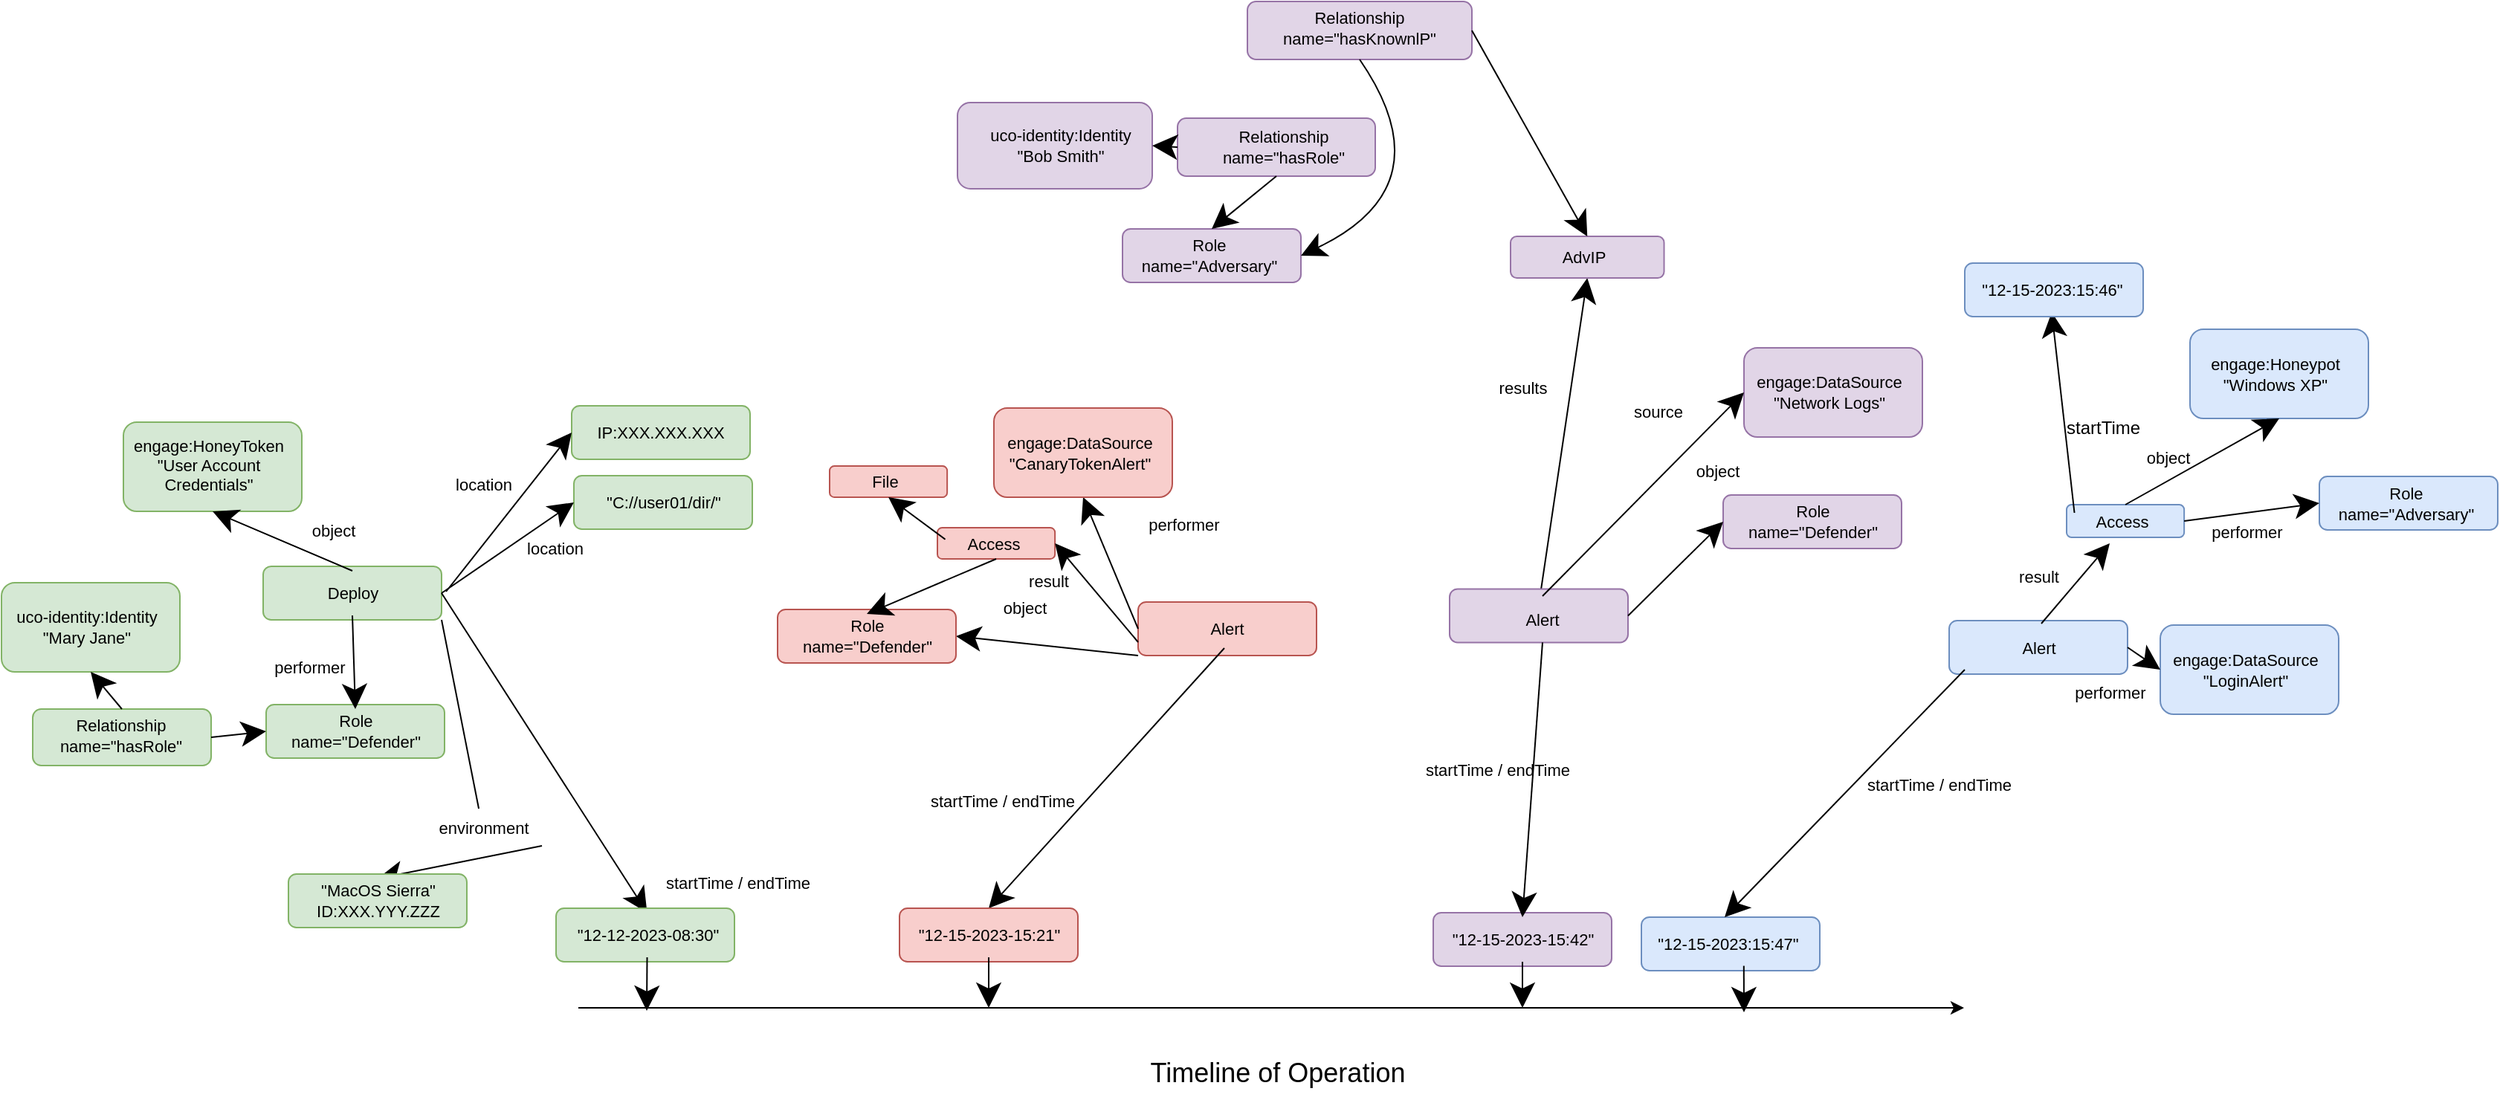 <mxfile version="20.7.4" type="device"><diagram id="aPZponwk-CAp5cWYtt7y" name="Page-2"><mxGraphModel dx="3043" dy="1510" grid="0" gridSize="10" guides="1" tooltips="1" connect="1" arrows="1" fold="1" page="0" pageScale="1" pageWidth="850" pageHeight="1100" math="0" shadow="0"><root><mxCell id="0"/><mxCell id="1" parent="0"/><mxCell id="P7vZvqW4n4S7l9zOYLdS-189" value="" style="rounded=1;whiteSpace=wrap;html=1;fontSize=11;fillColor=#dae8fc;strokeColor=#6c8ebf;" parent="1" vertex="1"><mxGeometry x="590" y="16.5" width="120" height="60" as="geometry"/></mxCell><mxCell id="P7vZvqW4n4S7l9zOYLdS-193" value="" style="rounded=1;whiteSpace=wrap;html=1;fontSize=11;fillColor=#dae8fc;strokeColor=#6c8ebf;" parent="1" vertex="1"><mxGeometry x="448" y="13.5" width="120" height="36" as="geometry"/></mxCell><mxCell id="P7vZvqW4n4S7l9zOYLdS-76" value="" style="group" parent="1" vertex="1" connectable="0"><mxGeometry x="-780" y="-120" width="129" height="60" as="geometry"/></mxCell><mxCell id="P7vZvqW4n4S7l9zOYLdS-77" value="" style="rounded=1;whiteSpace=wrap;html=1;fontSize=11;fillColor=#d5e8d4;strokeColor=#82b366;" parent="P7vZvqW4n4S7l9zOYLdS-76" vertex="1"><mxGeometry width="120" height="60" as="geometry"/></mxCell><mxCell id="P7vZvqW4n4S7l9zOYLdS-78" value="&lt;div&gt;engage:HoneyToken&lt;/div&gt;&lt;div&gt;&quot;User Account Credentials&quot;&lt;br&gt;&lt;/div&gt;" style="text;html=1;strokeColor=none;fillColor=none;align=center;verticalAlign=middle;whiteSpace=wrap;rounded=0;fontSize=11;" parent="P7vZvqW4n4S7l9zOYLdS-76" vertex="1"><mxGeometry x="8" y="15" width="99" height="28" as="geometry"/></mxCell><mxCell id="P7vZvqW4n4S7l9zOYLdS-88" value="" style="group" parent="1" vertex="1" connectable="0"><mxGeometry x="-862" y="-12" width="129" height="60" as="geometry"/></mxCell><mxCell id="P7vZvqW4n4S7l9zOYLdS-89" value="" style="rounded=1;whiteSpace=wrap;html=1;fontSize=11;fillColor=#d5e8d4;strokeColor=#82b366;" parent="P7vZvqW4n4S7l9zOYLdS-88" vertex="1"><mxGeometry width="120" height="60" as="geometry"/></mxCell><mxCell id="P7vZvqW4n4S7l9zOYLdS-90" value="&lt;div&gt;uco-identity:Identity&lt;/div&gt;&lt;div&gt;&quot;Mary Jane&quot;&lt;br&gt;&lt;/div&gt;" style="text;html=1;strokeColor=none;fillColor=none;align=center;verticalAlign=middle;whiteSpace=wrap;rounded=0;fontSize=11;" parent="P7vZvqW4n4S7l9zOYLdS-88" vertex="1"><mxGeometry x="8" y="15" width="99" height="30" as="geometry"/></mxCell><mxCell id="P7vZvqW4n4S7l9zOYLdS-91" value="" style="group" parent="1" vertex="1" connectable="0"><mxGeometry x="-841" y="73" width="129" height="38" as="geometry"/></mxCell><mxCell id="P7vZvqW4n4S7l9zOYLdS-92" value="" style="rounded=1;whiteSpace=wrap;html=1;fontSize=11;fillColor=#d5e8d4;strokeColor=#82b366;" parent="P7vZvqW4n4S7l9zOYLdS-91" vertex="1"><mxGeometry width="120" height="38" as="geometry"/></mxCell><mxCell id="P7vZvqW4n4S7l9zOYLdS-93" value="&lt;div&gt;Relationship&lt;/div&gt;&lt;div&gt;name=&quot;hasRole&quot;&lt;br&gt;&lt;/div&gt;" style="text;html=1;strokeColor=none;fillColor=none;align=center;verticalAlign=middle;whiteSpace=wrap;rounded=0;fontSize=11;" parent="P7vZvqW4n4S7l9zOYLdS-91" vertex="1"><mxGeometry x="8" y="9.5" width="103" height="17.1" as="geometry"/></mxCell><mxCell id="P7vZvqW4n4S7l9zOYLdS-94" value="" style="rounded=1;whiteSpace=wrap;html=1;fontSize=11;fillColor=#d5e8d4;strokeColor=#82b366;" parent="1" vertex="1"><mxGeometry x="-684" y="70" width="120" height="36" as="geometry"/></mxCell><mxCell id="P7vZvqW4n4S7l9zOYLdS-95" value="&lt;div&gt;Role&lt;/div&gt;&lt;div&gt;name=&quot;Defender&quot;&lt;br&gt;&lt;/div&gt;" style="text;html=1;strokeColor=none;fillColor=none;align=center;verticalAlign=middle;whiteSpace=wrap;rounded=0;fontSize=11;" parent="1" vertex="1"><mxGeometry x="-673.5" y="73" width="99" height="30" as="geometry"/></mxCell><mxCell id="P7vZvqW4n4S7l9zOYLdS-96" value="" style="endArrow=classic;html=1;rounded=0;fontSize=11;startSize=14;endSize=14;sourcePerimeterSpacing=8;targetPerimeterSpacing=8;curved=1;exitX=0.5;exitY=0;exitDx=0;exitDy=0;entryX=0.5;entryY=1;entryDx=0;entryDy=0;" parent="1" source="P7vZvqW4n4S7l9zOYLdS-92" target="P7vZvqW4n4S7l9zOYLdS-89" edge="1"><mxGeometry width="50" height="50" relative="1" as="geometry"><mxPoint x="-386" y="178" as="sourcePoint"/><mxPoint x="-745" y="20" as="targetPoint"/></mxGeometry></mxCell><mxCell id="P7vZvqW4n4S7l9zOYLdS-100" value="" style="endArrow=classic;html=1;rounded=0;fontSize=11;startSize=14;endSize=14;sourcePerimeterSpacing=8;targetPerimeterSpacing=8;curved=1;exitX=1;exitY=0.5;exitDx=0;exitDy=0;entryX=0;entryY=0.5;entryDx=0;entryDy=0;" parent="1" source="P7vZvqW4n4S7l9zOYLdS-92" target="P7vZvqW4n4S7l9zOYLdS-94" edge="1"><mxGeometry width="50" height="50" relative="1" as="geometry"><mxPoint x="-771" y="83" as="sourcePoint"/><mxPoint x="-792" y="58" as="targetPoint"/></mxGeometry></mxCell><mxCell id="P7vZvqW4n4S7l9zOYLdS-106" value="" style="rounded=1;whiteSpace=wrap;html=1;fontSize=11;fillColor=#d5e8d4;strokeColor=#82b366;" parent="1" vertex="1"><mxGeometry x="-686" y="-23" width="120" height="36" as="geometry"/></mxCell><mxCell id="P7vZvqW4n4S7l9zOYLdS-107" value="Deploy" style="text;html=1;strokeColor=none;fillColor=none;align=center;verticalAlign=middle;whiteSpace=wrap;rounded=0;fontSize=11;" parent="1" vertex="1"><mxGeometry x="-675.5" y="-20" width="99" height="30" as="geometry"/></mxCell><mxCell id="P7vZvqW4n4S7l9zOYLdS-108" value="" style="endArrow=classic;html=1;rounded=0;fontSize=11;startSize=14;endSize=14;sourcePerimeterSpacing=8;targetPerimeterSpacing=8;curved=1;exitX=0.5;exitY=1;exitDx=0;exitDy=0;entryX=0.5;entryY=0;entryDx=0;entryDy=0;" parent="1" source="P7vZvqW4n4S7l9zOYLdS-107" target="P7vZvqW4n4S7l9zOYLdS-95" edge="1"><mxGeometry width="50" height="50" relative="1" as="geometry"><mxPoint x="-771" y="83" as="sourcePoint"/><mxPoint x="-792" y="58" as="targetPoint"/></mxGeometry></mxCell><mxCell id="P7vZvqW4n4S7l9zOYLdS-110" value="performer" style="text;html=1;align=center;verticalAlign=middle;resizable=0;points=[];autosize=1;strokeColor=none;fillColor=none;fontSize=11;" parent="1" vertex="1"><mxGeometry x="-689" y="32" width="68" height="25" as="geometry"/></mxCell><mxCell id="P7vZvqW4n4S7l9zOYLdS-111" value="" style="endArrow=classic;html=1;rounded=0;fontSize=11;startSize=14;endSize=14;sourcePerimeterSpacing=8;targetPerimeterSpacing=8;curved=1;exitX=0.5;exitY=0;exitDx=0;exitDy=0;entryX=0.5;entryY=1;entryDx=0;entryDy=0;" parent="1" source="P7vZvqW4n4S7l9zOYLdS-107" target="P7vZvqW4n4S7l9zOYLdS-77" edge="1"><mxGeometry width="50" height="50" relative="1" as="geometry"><mxPoint x="-616" y="20" as="sourcePoint"/><mxPoint x="-665" y="-145" as="targetPoint"/></mxGeometry></mxCell><mxCell id="P7vZvqW4n4S7l9zOYLdS-112" value="object" style="text;html=1;align=center;verticalAlign=middle;resizable=0;points=[];autosize=1;strokeColor=none;fillColor=none;fontSize=11;" parent="1" vertex="1"><mxGeometry x="-663" y="-60" width="48" height="25" as="geometry"/></mxCell><mxCell id="P7vZvqW4n4S7l9zOYLdS-131" value="" style="rounded=1;whiteSpace=wrap;html=1;fontSize=11;fillColor=#f8cecc;strokeColor=#b85450;" parent="1" vertex="1"><mxGeometry x="-97.5" y="1" width="120" height="36" as="geometry"/></mxCell><mxCell id="P7vZvqW4n4S7l9zOYLdS-132" value="Alert" style="text;html=1;strokeColor=none;fillColor=none;align=center;verticalAlign=middle;whiteSpace=wrap;rounded=0;fontSize=11;" parent="1" vertex="1"><mxGeometry x="-87" y="4" width="99" height="30" as="geometry"/></mxCell><mxCell id="P7vZvqW4n4S7l9zOYLdS-134" value="" style="endArrow=classic;html=1;rounded=0;fontSize=11;startSize=14;endSize=14;sourcePerimeterSpacing=8;targetPerimeterSpacing=8;curved=1;exitX=0;exitY=0.5;exitDx=0;exitDy=0;entryX=0.5;entryY=1;entryDx=0;entryDy=0;" parent="1" source="P7vZvqW4n4S7l9zOYLdS-131" target="P7vZvqW4n4S7l9zOYLdS-137" edge="1"><mxGeometry width="50" height="50" relative="1" as="geometry"><mxPoint x="104.5" y="17" as="sourcePoint"/><mxPoint x="-122.5" y="-32" as="targetPoint"/></mxGeometry></mxCell><mxCell id="P7vZvqW4n4S7l9zOYLdS-135" value="performer" style="text;html=1;align=center;verticalAlign=middle;resizable=0;points=[];autosize=1;strokeColor=none;fillColor=none;fontSize=11;" parent="1" vertex="1"><mxGeometry x="-101.5" y="-64" width="68" height="25" as="geometry"/></mxCell><mxCell id="P7vZvqW4n4S7l9zOYLdS-136" value="" style="group" parent="1" vertex="1" connectable="0"><mxGeometry x="-194.5" y="-129.5" width="129" height="60" as="geometry"/></mxCell><mxCell id="P7vZvqW4n4S7l9zOYLdS-137" value="" style="rounded=1;whiteSpace=wrap;html=1;fontSize=11;fillColor=#f8cecc;strokeColor=#b85450;" parent="P7vZvqW4n4S7l9zOYLdS-136" vertex="1"><mxGeometry width="120" height="60" as="geometry"/></mxCell><mxCell id="P7vZvqW4n4S7l9zOYLdS-138" value="&lt;div&gt;engage:DataSource&lt;/div&gt;&lt;div&gt;&quot;CanaryTokenAlert&quot;&lt;br&gt;&lt;/div&gt;" style="text;html=1;strokeColor=none;fillColor=none;align=center;verticalAlign=middle;whiteSpace=wrap;rounded=0;fontSize=11;" parent="P7vZvqW4n4S7l9zOYLdS-136" vertex="1"><mxGeometry x="8" y="15" width="99" height="30" as="geometry"/></mxCell><mxCell id="P7vZvqW4n4S7l9zOYLdS-139" value="" style="endArrow=classic;html=1;rounded=0;fontSize=11;startSize=14;endSize=14;sourcePerimeterSpacing=8;targetPerimeterSpacing=8;curved=1;entryX=1;entryY=0.5;entryDx=0;entryDy=0;exitX=0;exitY=1;exitDx=0;exitDy=0;" parent="1" source="P7vZvqW4n4S7l9zOYLdS-131" target="P7vZvqW4n4S7l9zOYLdS-140" edge="1"><mxGeometry width="50" height="50" relative="1" as="geometry"><mxPoint x="-59.5" y="-11" as="sourcePoint"/><mxPoint x="-10.5" y="26" as="targetPoint"/></mxGeometry></mxCell><mxCell id="P7vZvqW4n4S7l9zOYLdS-140" value="" style="rounded=1;whiteSpace=wrap;html=1;fontSize=11;fillColor=#f8cecc;strokeColor=#b85450;" parent="1" vertex="1"><mxGeometry x="-340" y="6" width="120" height="36" as="geometry"/></mxCell><mxCell id="P7vZvqW4n4S7l9zOYLdS-141" value="&lt;div&gt;Role&lt;/div&gt;&lt;div&gt;name=&quot;Defender&quot;&lt;br&gt;&lt;/div&gt;" style="text;html=1;strokeColor=none;fillColor=none;align=center;verticalAlign=middle;whiteSpace=wrap;rounded=0;fontSize=11;" parent="1" vertex="1"><mxGeometry x="-329.5" y="9" width="99" height="30" as="geometry"/></mxCell><mxCell id="P7vZvqW4n4S7l9zOYLdS-142" value="object" style="text;html=1;align=center;verticalAlign=middle;resizable=0;points=[];autosize=1;strokeColor=none;fillColor=none;fontSize=11;" parent="1" vertex="1"><mxGeometry x="-198.5" y="-8" width="48" height="25" as="geometry"/></mxCell><mxCell id="P7vZvqW4n4S7l9zOYLdS-165" value="" style="endArrow=classic;html=1;rounded=0;fontSize=11;startSize=14;endSize=14;sourcePerimeterSpacing=8;targetPerimeterSpacing=8;curved=1;entryX=0.5;entryY=1;entryDx=0;entryDy=0;" parent="1" target="P7vZvqW4n4S7l9zOYLdS-159" edge="1"><mxGeometry width="50" height="50" relative="1" as="geometry"><mxPoint x="173" y="-4" as="sourcePoint"/><mxPoint x="668" y="-503" as="targetPoint"/></mxGeometry></mxCell><mxCell id="P7vZvqW4n4S7l9zOYLdS-172" value="results" style="text;html=1;align=center;verticalAlign=middle;resizable=0;points=[];autosize=1;strokeColor=none;fillColor=none;fontSize=11;" parent="1" vertex="1"><mxGeometry x="135" y="-156" width="52" height="25" as="geometry"/></mxCell><mxCell id="P7vZvqW4n4S7l9zOYLdS-113" value="" style="group" parent="1" vertex="1" connectable="0"><mxGeometry x="610" y="-182.5" width="129" height="60" as="geometry"/></mxCell><mxCell id="P7vZvqW4n4S7l9zOYLdS-114" value="" style="rounded=1;whiteSpace=wrap;html=1;fontSize=11;fillColor=#dae8fc;strokeColor=#6c8ebf;" parent="P7vZvqW4n4S7l9zOYLdS-113" vertex="1"><mxGeometry width="120" height="60" as="geometry"/></mxCell><mxCell id="P7vZvqW4n4S7l9zOYLdS-115" value="&lt;div&gt;engage:Honeypot&lt;/div&gt;&lt;div&gt;&quot;Windows XP&quot;&lt;br&gt;&lt;/div&gt;" style="text;html=1;strokeColor=none;fillColor=none;align=center;verticalAlign=middle;whiteSpace=wrap;rounded=0;fontSize=11;" parent="P7vZvqW4n4S7l9zOYLdS-113" vertex="1"><mxGeometry x="8" y="15" width="99" height="30" as="geometry"/></mxCell><mxCell id="P7vZvqW4n4S7l9zOYLdS-190" value="&lt;div&gt;engage:DataSource&lt;/div&gt;&lt;div&gt;&quot;LoginAlert&quot;&lt;br&gt;&lt;/div&gt;" style="text;html=1;strokeColor=none;fillColor=none;align=center;verticalAlign=middle;whiteSpace=wrap;rounded=0;fontSize=11;" parent="1" vertex="1"><mxGeometry x="598" y="31.5" width="99" height="30" as="geometry"/></mxCell><mxCell id="P7vZvqW4n4S7l9zOYLdS-195" value="" style="endArrow=classic;html=1;rounded=0;fontSize=11;startSize=14;endSize=14;sourcePerimeterSpacing=8;targetPerimeterSpacing=8;curved=1;exitX=1;exitY=0.5;exitDx=0;exitDy=0;entryX=0;entryY=0.5;entryDx=0;entryDy=0;" parent="1" source="P7vZvqW4n4S7l9zOYLdS-193" target="P7vZvqW4n4S7l9zOYLdS-189" edge="1"><mxGeometry width="50" height="50" relative="1" as="geometry"><mxPoint x="342" y="45.5" as="sourcePoint"/><mxPoint x="424.04" y="97.5" as="targetPoint"/></mxGeometry></mxCell><mxCell id="P7vZvqW4n4S7l9zOYLdS-196" value="" style="endArrow=classic;html=1;rounded=0;fontSize=11;startSize=14;endSize=14;sourcePerimeterSpacing=8;targetPerimeterSpacing=8;curved=1;" parent="1" edge="1"><mxGeometry width="50" height="50" relative="1" as="geometry"><mxPoint x="510" y="15.5" as="sourcePoint"/><mxPoint x="556" y="-38.5" as="targetPoint"/></mxGeometry></mxCell><mxCell id="P7vZvqW4n4S7l9zOYLdS-194" value="Alert" style="text;html=1;strokeColor=none;fillColor=none;align=center;verticalAlign=middle;whiteSpace=wrap;rounded=0;fontSize=11;" parent="1" vertex="1"><mxGeometry x="458.5" y="16.5" width="99" height="30" as="geometry"/></mxCell><mxCell id="P7vZvqW4n4S7l9zOYLdS-199" value="result" style="text;html=1;align=center;verticalAlign=middle;resizable=0;points=[];autosize=1;strokeColor=none;fillColor=none;fontSize=11;" parent="1" vertex="1"><mxGeometry x="485" y="-28.5" width="46" height="25" as="geometry"/></mxCell><mxCell id="P7vZvqW4n4S7l9zOYLdS-205" value="performer" style="text;html=1;align=center;verticalAlign=middle;resizable=0;points=[];autosize=1;strokeColor=none;fillColor=none;fontSize=11;" parent="1" vertex="1"><mxGeometry x="522" y="49.5" width="68" height="25" as="geometry"/></mxCell><mxCell id="P7vZvqW4n4S7l9zOYLdS-209" value="" style="group" parent="1" vertex="1" connectable="0"><mxGeometry x="527" y="-64.5" width="85" height="22" as="geometry"/></mxCell><mxCell id="P7vZvqW4n4S7l9zOYLdS-210" value="" style="rounded=1;whiteSpace=wrap;html=1;fontSize=11;fillColor=#dae8fc;strokeColor=#6c8ebf;" parent="P7vZvqW4n4S7l9zOYLdS-209" vertex="1"><mxGeometry width="79.07" height="22" as="geometry"/></mxCell><mxCell id="P7vZvqW4n4S7l9zOYLdS-211" value="Access" style="text;html=1;strokeColor=none;fillColor=none;align=center;verticalAlign=middle;whiteSpace=wrap;rounded=0;fontSize=11;" parent="P7vZvqW4n4S7l9zOYLdS-209" vertex="1"><mxGeometry x="5.271" y="5.5" width="65.233" height="11" as="geometry"/></mxCell><mxCell id="P7vZvqW4n4S7l9zOYLdS-213" value="" style="endArrow=classic;html=1;rounded=0;fontSize=11;startSize=14;endSize=14;sourcePerimeterSpacing=8;targetPerimeterSpacing=8;curved=1;exitX=0.5;exitY=0;exitDx=0;exitDy=0;entryX=0.5;entryY=1;entryDx=0;entryDy=0;" parent="1" source="P7vZvqW4n4S7l9zOYLdS-210" target="P7vZvqW4n4S7l9zOYLdS-114" edge="1"><mxGeometry width="50" height="50" relative="1" as="geometry"><mxPoint x="520" y="25.5" as="sourcePoint"/><mxPoint x="566" y="-28.5" as="targetPoint"/></mxGeometry></mxCell><mxCell id="P7vZvqW4n4S7l9zOYLdS-214" value="object" style="text;html=1;align=center;verticalAlign=middle;resizable=0;points=[];autosize=1;strokeColor=none;fillColor=none;fontSize=11;" parent="1" vertex="1"><mxGeometry x="571" y="-108.5" width="48" height="25" as="geometry"/></mxCell><mxCell id="P7vZvqW4n4S7l9zOYLdS-215" value="performer" style="text;html=1;align=center;verticalAlign=middle;resizable=0;points=[];autosize=1;strokeColor=none;fillColor=none;fontSize=11;" parent="1" vertex="1"><mxGeometry x="613.5" y="-58.5" width="68" height="25" as="geometry"/></mxCell><mxCell id="P7vZvqW4n4S7l9zOYLdS-217" value="" style="rounded=1;whiteSpace=wrap;html=1;fontSize=11;fillColor=#dae8fc;strokeColor=#6c8ebf;" parent="1" vertex="1"><mxGeometry x="697" y="-83.5" width="120" height="36" as="geometry"/></mxCell><mxCell id="P7vZvqW4n4S7l9zOYLdS-218" value="&lt;div&gt;Role&lt;/div&gt;&lt;div&gt;name=&quot;Adversary&quot;&lt;br&gt;&lt;/div&gt;" style="text;html=1;strokeColor=none;fillColor=none;align=center;verticalAlign=middle;whiteSpace=wrap;rounded=0;fontSize=11;" parent="1" vertex="1"><mxGeometry x="706" y="-80.5" width="99" height="30" as="geometry"/></mxCell><mxCell id="P7vZvqW4n4S7l9zOYLdS-219" value="" style="endArrow=classic;html=1;rounded=0;fontSize=11;startSize=14;endSize=14;sourcePerimeterSpacing=8;targetPerimeterSpacing=8;curved=1;entryX=0;entryY=0.5;entryDx=0;entryDy=0;exitX=1;exitY=0.5;exitDx=0;exitDy=0;" parent="1" source="P7vZvqW4n4S7l9zOYLdS-210" target="P7vZvqW4n4S7l9zOYLdS-217" edge="1"><mxGeometry width="50" height="50" relative="1" as="geometry"><mxPoint x="576.535" y="-54.5" as="sourcePoint"/><mxPoint x="680" y="-112.5" as="targetPoint"/></mxGeometry></mxCell><mxCell id="P7vZvqW4n4S7l9zOYLdS-221" value="" style="group" parent="1" vertex="1" connectable="0"><mxGeometry x="-232.5" y="-49" width="85" height="21" as="geometry"/></mxCell><mxCell id="P7vZvqW4n4S7l9zOYLdS-222" value="" style="rounded=1;whiteSpace=wrap;html=1;fontSize=11;fillColor=#f8cecc;strokeColor=#b85450;" parent="P7vZvqW4n4S7l9zOYLdS-221" vertex="1"><mxGeometry width="79.07" height="21" as="geometry"/></mxCell><mxCell id="P7vZvqW4n4S7l9zOYLdS-223" value="Access" style="text;html=1;strokeColor=none;fillColor=none;align=center;verticalAlign=middle;whiteSpace=wrap;rounded=0;fontSize=11;" parent="P7vZvqW4n4S7l9zOYLdS-221" vertex="1"><mxGeometry x="5.271" y="5.25" width="65.233" height="10.5" as="geometry"/></mxCell><mxCell id="P7vZvqW4n4S7l9zOYLdS-224" value="" style="endArrow=classic;html=1;rounded=0;fontSize=11;startSize=14;endSize=14;sourcePerimeterSpacing=8;targetPerimeterSpacing=8;curved=1;exitX=0;exitY=0.75;exitDx=0;exitDy=0;entryX=1;entryY=0.5;entryDx=0;entryDy=0;" parent="1" source="P7vZvqW4n4S7l9zOYLdS-131" target="P7vZvqW4n4S7l9zOYLdS-222" edge="1"><mxGeometry width="50" height="50" relative="1" as="geometry"><mxPoint x="-49" y="-6" as="sourcePoint"/><mxPoint x="-1.5" y="-61" as="targetPoint"/></mxGeometry></mxCell><mxCell id="P7vZvqW4n4S7l9zOYLdS-225" value="result" style="text;html=1;align=center;verticalAlign=middle;resizable=0;points=[];autosize=1;strokeColor=none;fillColor=none;fontSize=11;" parent="1" vertex="1"><mxGeometry x="-181.5" y="-26" width="46" height="25" as="geometry"/></mxCell><mxCell id="P7vZvqW4n4S7l9zOYLdS-226" value="" style="endArrow=classic;html=1;rounded=0;fontSize=11;startSize=14;endSize=14;sourcePerimeterSpacing=8;targetPerimeterSpacing=8;curved=1;exitX=0.5;exitY=1;exitDx=0;exitDy=0;entryX=0.5;entryY=0;entryDx=0;entryDy=0;" parent="1" source="P7vZvqW4n4S7l9zOYLdS-222" target="P7vZvqW4n4S7l9zOYLdS-141" edge="1"><mxGeometry width="50" height="50" relative="1" as="geometry"><mxPoint x="-49" y="3" as="sourcePoint"/><mxPoint x="-143.43" y="-28.5" as="targetPoint"/></mxGeometry></mxCell><mxCell id="P7vZvqW4n4S7l9zOYLdS-228" value="" style="group" parent="1" vertex="1" connectable="0"><mxGeometry x="-305" y="-90.5" width="85" height="21" as="geometry"/></mxCell><mxCell id="P7vZvqW4n4S7l9zOYLdS-229" value="" style="rounded=1;whiteSpace=wrap;html=1;fontSize=11;fillColor=#f8cecc;strokeColor=#b85450;" parent="P7vZvqW4n4S7l9zOYLdS-228" vertex="1"><mxGeometry width="79.07" height="21" as="geometry"/></mxCell><mxCell id="P7vZvqW4n4S7l9zOYLdS-230" value="File" style="text;html=1;strokeColor=none;fillColor=none;align=center;verticalAlign=middle;whiteSpace=wrap;rounded=0;fontSize=11;" parent="P7vZvqW4n4S7l9zOYLdS-228" vertex="1"><mxGeometry x="5.271" y="5.25" width="65.233" height="10.5" as="geometry"/></mxCell><mxCell id="P7vZvqW4n4S7l9zOYLdS-231" value="" style="endArrow=classic;html=1;rounded=0;fontSize=11;startSize=14;endSize=14;sourcePerimeterSpacing=8;targetPerimeterSpacing=8;curved=1;exitX=0;exitY=0.25;exitDx=0;exitDy=0;entryX=0.5;entryY=1;entryDx=0;entryDy=0;" parent="1" source="P7vZvqW4n4S7l9zOYLdS-223" target="P7vZvqW4n4S7l9zOYLdS-229" edge="1"><mxGeometry width="50" height="50" relative="1" as="geometry"><mxPoint x="-182.965" y="-18" as="sourcePoint"/><mxPoint x="-270" y="19" as="targetPoint"/></mxGeometry></mxCell><mxCell id="-eIWVSvZbbvn5DmhgD2t-2" value="" style="endArrow=classic;html=1;rounded=0;fontSize=11;startSize=14;endSize=14;sourcePerimeterSpacing=8;targetPerimeterSpacing=8;curved=1;exitX=1;exitY=0.5;exitDx=0;exitDy=0;entryX=0.5;entryY=0;entryDx=0;entryDy=0;" edge="1" parent="1" source="P7vZvqW4n4S7l9zOYLdS-106" target="-eIWVSvZbbvn5DmhgD2t-10"><mxGeometry width="50" height="50" relative="1" as="geometry"><mxPoint x="-616" y="20" as="sourcePoint"/><mxPoint x="-479" y="50" as="targetPoint"/></mxGeometry></mxCell><mxCell id="-eIWVSvZbbvn5DmhgD2t-3" value="startTime / endTime" style="text;html=1;align=center;verticalAlign=middle;resizable=0;points=[];autosize=1;strokeColor=none;fillColor=none;fontSize=11;" vertex="1" parent="1"><mxGeometry x="-426" y="177" width="117" height="25" as="geometry"/></mxCell><mxCell id="-eIWVSvZbbvn5DmhgD2t-9" value="" style="rounded=1;whiteSpace=wrap;html=1;fontSize=11;fillColor=#d5e8d4;strokeColor=#82b366;" vertex="1" parent="1"><mxGeometry x="-489" y="207" width="120" height="36" as="geometry"/></mxCell><mxCell id="-eIWVSvZbbvn5DmhgD2t-10" value="&quot;12-12-2023-08:30&quot;" style="text;html=1;strokeColor=none;fillColor=none;align=center;verticalAlign=middle;whiteSpace=wrap;rounded=0;fontSize=11;" vertex="1" parent="1"><mxGeometry x="-478.5" y="210" width="101.5" height="30" as="geometry"/></mxCell><mxCell id="-eIWVSvZbbvn5DmhgD2t-11" value="" style="rounded=1;whiteSpace=wrap;html=1;fontSize=11;fillColor=#d5e8d4;strokeColor=#82b366;" vertex="1" parent="1"><mxGeometry x="-478.5" y="-131" width="120" height="36" as="geometry"/></mxCell><mxCell id="-eIWVSvZbbvn5DmhgD2t-12" value="IP:XXX.XXX.XXX" style="text;html=1;strokeColor=none;fillColor=none;align=center;verticalAlign=middle;whiteSpace=wrap;rounded=0;fontSize=11;" vertex="1" parent="1"><mxGeometry x="-468" y="-128" width="99" height="30" as="geometry"/></mxCell><mxCell id="-eIWVSvZbbvn5DmhgD2t-13" value="" style="endArrow=classic;html=1;rounded=0;fontSize=11;startSize=14;endSize=14;sourcePerimeterSpacing=8;targetPerimeterSpacing=8;curved=1;entryX=0;entryY=0.5;entryDx=0;entryDy=0;" edge="1" parent="1" target="-eIWVSvZbbvn5DmhgD2t-11"><mxGeometry width="50" height="50" relative="1" as="geometry"><mxPoint x="-563" y="-6" as="sourcePoint"/><mxPoint x="-440" y="67" as="targetPoint"/></mxGeometry></mxCell><mxCell id="-eIWVSvZbbvn5DmhgD2t-14" value="location" style="text;html=1;align=center;verticalAlign=middle;resizable=0;points=[];autosize=1;strokeColor=none;fillColor=none;fontSize=11;" vertex="1" parent="1"><mxGeometry x="-567" y="-91" width="57" height="25" as="geometry"/></mxCell><mxCell id="-eIWVSvZbbvn5DmhgD2t-16" value="" style="rounded=1;whiteSpace=wrap;html=1;fontSize=11;fillColor=#d5e8d4;strokeColor=#82b366;" vertex="1" parent="1"><mxGeometry x="-477" y="-84" width="120" height="36" as="geometry"/></mxCell><mxCell id="-eIWVSvZbbvn5DmhgD2t-17" value="&quot;C://user01/dir/&quot;" style="text;html=1;strokeColor=none;fillColor=none;align=center;verticalAlign=middle;whiteSpace=wrap;rounded=0;fontSize=11;" vertex="1" parent="1"><mxGeometry x="-466.5" y="-81" width="99" height="30" as="geometry"/></mxCell><mxCell id="-eIWVSvZbbvn5DmhgD2t-18" value="" style="endArrow=classic;html=1;rounded=0;fontSize=11;startSize=14;endSize=14;sourcePerimeterSpacing=8;targetPerimeterSpacing=8;curved=1;entryX=0;entryY=0.5;entryDx=0;entryDy=0;exitX=1;exitY=0.5;exitDx=0;exitDy=0;" edge="1" parent="1" source="P7vZvqW4n4S7l9zOYLdS-106" target="-eIWVSvZbbvn5DmhgD2t-16"><mxGeometry width="50" height="50" relative="1" as="geometry"><mxPoint x="-553" y="4" as="sourcePoint"/><mxPoint x="-468.5" y="-103" as="targetPoint"/></mxGeometry></mxCell><mxCell id="-eIWVSvZbbvn5DmhgD2t-19" value="location" style="text;html=1;align=center;verticalAlign=middle;resizable=0;points=[];autosize=1;strokeColor=none;fillColor=none;fontSize=11;" vertex="1" parent="1"><mxGeometry x="-519" y="-48" width="57" height="25" as="geometry"/></mxCell><mxCell id="-eIWVSvZbbvn5DmhgD2t-21" value="" style="endArrow=classic;html=1;rounded=0;fontSize=11;startSize=14;endSize=14;targetPerimeterSpacing=8;curved=1;exitX=1;exitY=1;exitDx=0;exitDy=0;startArrow=none;entryX=0.5;entryY=0;entryDx=0;entryDy=0;" edge="1" parent="1" source="-eIWVSvZbbvn5DmhgD2t-27" target="-eIWVSvZbbvn5DmhgD2t-26"><mxGeometry width="50" height="50" relative="1" as="geometry"><mxPoint x="-556" y="5" as="sourcePoint"/><mxPoint x="-504" y="111" as="targetPoint"/></mxGeometry></mxCell><mxCell id="-eIWVSvZbbvn5DmhgD2t-25" value="" style="rounded=1;whiteSpace=wrap;html=1;fontSize=11;fillColor=#d5e8d4;strokeColor=#82b366;" vertex="1" parent="1"><mxGeometry x="-669" y="184" width="120" height="36" as="geometry"/></mxCell><mxCell id="-eIWVSvZbbvn5DmhgD2t-26" value="&lt;div&gt;&quot;MacOS Sierra&quot;&lt;/div&gt;&lt;div&gt;ID:XXX.YYY.ZZZ&lt;br&gt;&lt;/div&gt;" style="text;html=1;strokeColor=none;fillColor=none;align=center;verticalAlign=middle;whiteSpace=wrap;rounded=0;fontSize=11;" vertex="1" parent="1"><mxGeometry x="-658.5" y="187" width="99" height="30" as="geometry"/></mxCell><mxCell id="-eIWVSvZbbvn5DmhgD2t-27" value="environment" style="text;html=1;align=center;verticalAlign=middle;resizable=0;points=[];autosize=1;strokeColor=none;fillColor=none;fontSize=11;" vertex="1" parent="1"><mxGeometry x="-578.5" y="140" width="80" height="25" as="geometry"/></mxCell><mxCell id="-eIWVSvZbbvn5DmhgD2t-28" value="" style="endArrow=none;html=1;rounded=0;fontSize=11;startSize=14;endSize=14;sourcePerimeterSpacing=8;curved=1;exitX=1;exitY=1;exitDx=0;exitDy=0;" edge="1" parent="1" source="P7vZvqW4n4S7l9zOYLdS-106" target="-eIWVSvZbbvn5DmhgD2t-27"><mxGeometry width="50" height="50" relative="1" as="geometry"><mxPoint x="-566" y="13" as="sourcePoint"/><mxPoint x="-504" y="111" as="targetPoint"/></mxGeometry></mxCell><mxCell id="-eIWVSvZbbvn5DmhgD2t-30" value="startTime / endTime" style="text;html=1;align=center;verticalAlign=middle;resizable=0;points=[];autosize=1;strokeColor=none;fillColor=none;fontSize=11;" vertex="1" parent="1"><mxGeometry x="-247.5" y="122" width="117" height="25" as="geometry"/></mxCell><mxCell id="-eIWVSvZbbvn5DmhgD2t-31" value="" style="endArrow=classic;html=1;rounded=0;fontSize=11;startSize=14;endSize=14;sourcePerimeterSpacing=8;targetPerimeterSpacing=8;curved=1;entryX=0.5;entryY=0;entryDx=0;entryDy=0;" edge="1" parent="1" target="-eIWVSvZbbvn5DmhgD2t-35"><mxGeometry width="50" height="50" relative="1" as="geometry"><mxPoint x="-39.5" y="32" as="sourcePoint"/><mxPoint x="-26.5" y="67" as="targetPoint"/></mxGeometry></mxCell><mxCell id="-eIWVSvZbbvn5DmhgD2t-35" value="" style="rounded=1;whiteSpace=wrap;html=1;fontSize=11;fillColor=#f8cecc;strokeColor=#b85450;" vertex="1" parent="1"><mxGeometry x="-258" y="207" width="120" height="36" as="geometry"/></mxCell><mxCell id="-eIWVSvZbbvn5DmhgD2t-36" value="&quot;12-15-2023-15:21&quot;" style="text;html=1;strokeColor=none;fillColor=none;align=center;verticalAlign=middle;whiteSpace=wrap;rounded=0;fontSize=11;" vertex="1" parent="1"><mxGeometry x="-247.5" y="210" width="99" height="30" as="geometry"/></mxCell><mxCell id="P7vZvqW4n4S7l9zOYLdS-65" value="" style="group" parent="1" vertex="1" connectable="0"><mxGeometry x="-71" y="-324.5" width="133" height="39" as="geometry"/></mxCell><mxCell id="P7vZvqW4n4S7l9zOYLdS-66" value="" style="rounded=1;whiteSpace=wrap;html=1;fontSize=11;fillColor=#e1d5e7;strokeColor=#9673a6;" parent="P7vZvqW4n4S7l9zOYLdS-65" vertex="1"><mxGeometry width="133" height="39" as="geometry"/></mxCell><mxCell id="P7vZvqW4n4S7l9zOYLdS-67" value="&lt;div&gt;Relationship&lt;/div&gt;&lt;div&gt;name=&quot;hasRole&quot;&lt;br&gt;&lt;/div&gt;" style="text;html=1;strokeColor=none;fillColor=none;align=center;verticalAlign=middle;whiteSpace=wrap;rounded=0;fontSize=11;" parent="P7vZvqW4n4S7l9zOYLdS-65" vertex="1"><mxGeometry x="20" y="10.95" width="103" height="17.1" as="geometry"/></mxCell><mxCell id="P7vZvqW4n4S7l9zOYLdS-69" value="" style="rounded=1;whiteSpace=wrap;html=1;fontSize=11;fillColor=#e1d5e7;strokeColor=#9673a6;" parent="1" vertex="1"><mxGeometry x="-108" y="-250" width="120" height="36" as="geometry"/></mxCell><mxCell id="P7vZvqW4n4S7l9zOYLdS-70" value="&lt;div&gt;Role&lt;/div&gt;&lt;div&gt;name=&quot;Adversary&quot;&lt;br&gt;&lt;/div&gt;" style="text;html=1;strokeColor=none;fillColor=none;align=center;verticalAlign=middle;whiteSpace=wrap;rounded=0;fontSize=11;" parent="1" vertex="1"><mxGeometry x="-99" y="-247" width="99" height="30" as="geometry"/></mxCell><mxCell id="P7vZvqW4n4S7l9zOYLdS-71" value="" style="group" parent="1" vertex="1" connectable="0"><mxGeometry x="-219" y="-335" width="131" height="60" as="geometry"/></mxCell><mxCell id="P7vZvqW4n4S7l9zOYLdS-72" value="" style="rounded=1;whiteSpace=wrap;html=1;fontSize=11;fillColor=#e1d5e7;strokeColor=#9673a6;" parent="P7vZvqW4n4S7l9zOYLdS-71" vertex="1"><mxGeometry width="131" height="58" as="geometry"/></mxCell><mxCell id="P7vZvqW4n4S7l9zOYLdS-73" value="&lt;div&gt;uco-identity:Identity&lt;/div&gt;&lt;div&gt;&quot;Bob Smith&quot;&lt;br&gt;&lt;/div&gt;" style="text;html=1;strokeColor=none;fillColor=none;align=center;verticalAlign=middle;whiteSpace=wrap;rounded=0;fontSize=11;" parent="P7vZvqW4n4S7l9zOYLdS-71" vertex="1"><mxGeometry x="20" y="14" width="99" height="30" as="geometry"/></mxCell><mxCell id="P7vZvqW4n4S7l9zOYLdS-74" value="" style="endArrow=classic;html=1;rounded=0;fontSize=11;startSize=14;endSize=14;sourcePerimeterSpacing=8;targetPerimeterSpacing=8;curved=1;exitX=0;exitY=0.5;exitDx=0;exitDy=0;entryX=1;entryY=0.5;entryDx=0;entryDy=0;" parent="1" source="P7vZvqW4n4S7l9zOYLdS-66" target="P7vZvqW4n4S7l9zOYLdS-72" edge="1"><mxGeometry width="50" height="50" relative="1" as="geometry"><mxPoint x="255" y="-147" as="sourcePoint"/><mxPoint x="190" y="-101" as="targetPoint"/></mxGeometry></mxCell><mxCell id="P7vZvqW4n4S7l9zOYLdS-75" value="" style="endArrow=classic;html=1;rounded=0;fontSize=11;startSize=14;endSize=14;sourcePerimeterSpacing=8;targetPerimeterSpacing=8;curved=1;exitX=0.5;exitY=1;exitDx=0;exitDy=0;entryX=0.5;entryY=0;entryDx=0;entryDy=0;" parent="1" source="P7vZvqW4n4S7l9zOYLdS-66" target="P7vZvqW4n4S7l9zOYLdS-69" edge="1"><mxGeometry width="50" height="50" relative="1" as="geometry"><mxPoint x="265" y="-137" as="sourcePoint"/><mxPoint x="200" y="-91" as="targetPoint"/></mxGeometry></mxCell><mxCell id="P7vZvqW4n4S7l9zOYLdS-158" value="" style="group" parent="1" vertex="1" connectable="0"><mxGeometry x="153" y="-245" width="111" height="28" as="geometry"/></mxCell><mxCell id="P7vZvqW4n4S7l9zOYLdS-159" value="" style="rounded=1;whiteSpace=wrap;html=1;fontSize=11;fillColor=#e1d5e7;strokeColor=#9673a6;" parent="P7vZvqW4n4S7l9zOYLdS-158" vertex="1"><mxGeometry width="103.256" height="28" as="geometry"/></mxCell><mxCell id="P7vZvqW4n4S7l9zOYLdS-160" value="AdvIP" style="text;html=1;strokeColor=none;fillColor=none;align=center;verticalAlign=middle;whiteSpace=wrap;rounded=0;fontSize=11;" parent="P7vZvqW4n4S7l9zOYLdS-158" vertex="1"><mxGeometry x="6.88" y="7" width="85.12" height="14" as="geometry"/></mxCell><mxCell id="P7vZvqW4n4S7l9zOYLdS-175" value="" style="group" parent="1" vertex="1" connectable="0"><mxGeometry x="-24" y="-403" width="151" height="39" as="geometry"/></mxCell><mxCell id="P7vZvqW4n4S7l9zOYLdS-176" value="" style="rounded=1;whiteSpace=wrap;html=1;fontSize=11;fillColor=#e1d5e7;strokeColor=#9673a6;" parent="P7vZvqW4n4S7l9zOYLdS-175" vertex="1"><mxGeometry width="151" height="39" as="geometry"/></mxCell><mxCell id="P7vZvqW4n4S7l9zOYLdS-177" value="&lt;div&gt;Relationship&lt;/div&gt;&lt;div&gt;name=&quot;hasKnownlP&quot;&lt;br&gt;&lt;/div&gt;" style="text;html=1;strokeColor=none;fillColor=none;align=center;verticalAlign=middle;whiteSpace=wrap;rounded=0;fontSize=11;" parent="P7vZvqW4n4S7l9zOYLdS-175" vertex="1"><mxGeometry x="24" y="9" width="103" height="17.1" as="geometry"/></mxCell><mxCell id="P7vZvqW4n4S7l9zOYLdS-182" value="" style="endArrow=classic;html=1;rounded=0;fontSize=11;startSize=14;endSize=14;sourcePerimeterSpacing=8;targetPerimeterSpacing=8;curved=1;exitX=0.5;exitY=1;exitDx=0;exitDy=0;entryX=1;entryY=0.5;entryDx=0;entryDy=0;" parent="1" source="P7vZvqW4n4S7l9zOYLdS-176" target="P7vZvqW4n4S7l9zOYLdS-69" edge="1"><mxGeometry width="50" height="50" relative="1" as="geometry"><mxPoint x="292" y="-220" as="sourcePoint"/><mxPoint x="-49" y="-311" as="targetPoint"/><Array as="points"><mxPoint x="110" y="-279"/></Array></mxGeometry></mxCell><mxCell id="P7vZvqW4n4S7l9zOYLdS-183" value="" style="endArrow=classic;html=1;rounded=0;fontSize=11;startSize=14;endSize=14;sourcePerimeterSpacing=8;targetPerimeterSpacing=8;curved=1;exitX=1;exitY=0.5;exitDx=0;exitDy=0;entryX=0.5;entryY=0;entryDx=0;entryDy=0;" parent="1" source="P7vZvqW4n4S7l9zOYLdS-176" target="P7vZvqW4n4S7l9zOYLdS-159" edge="1"><mxGeometry width="50" height="50" relative="1" as="geometry"><mxPoint x="110.5" y="-340" as="sourcePoint"/><mxPoint x="256" y="-367" as="targetPoint"/></mxGeometry></mxCell><mxCell id="P7vZvqW4n4S7l9zOYLdS-149" value="" style="rounded=1;whiteSpace=wrap;html=1;fontSize=11;fillColor=#e1d5e7;strokeColor=#9673a6;" parent="1" vertex="1"><mxGeometry x="112" y="-7.79" width="120" height="36" as="geometry"/></mxCell><mxCell id="P7vZvqW4n4S7l9zOYLdS-161" value="" style="group" parent="1" vertex="1" connectable="0"><mxGeometry x="310" y="-170" width="129" height="60" as="geometry"/></mxCell><mxCell id="P7vZvqW4n4S7l9zOYLdS-162" value="" style="rounded=1;whiteSpace=wrap;html=1;fontSize=11;fillColor=#e1d5e7;strokeColor=#9673a6;" parent="P7vZvqW4n4S7l9zOYLdS-161" vertex="1"><mxGeometry width="120" height="60" as="geometry"/></mxCell><mxCell id="P7vZvqW4n4S7l9zOYLdS-163" value="&lt;div&gt;engage:DataSource&lt;/div&gt;&lt;div&gt;&quot;Network Logs&quot;&lt;br&gt;&lt;/div&gt;" style="text;html=1;strokeColor=none;fillColor=none;align=center;verticalAlign=middle;whiteSpace=wrap;rounded=0;fontSize=11;" parent="P7vZvqW4n4S7l9zOYLdS-161" vertex="1"><mxGeometry x="8" y="15" width="99" height="30" as="geometry"/></mxCell><mxCell id="P7vZvqW4n4S7l9zOYLdS-164" value="" style="endArrow=classic;html=1;rounded=0;fontSize=11;startSize=14;endSize=14;sourcePerimeterSpacing=8;targetPerimeterSpacing=8;curved=1;entryX=0;entryY=0.5;entryDx=0;entryDy=0;exitX=0.5;exitY=0;exitDx=0;exitDy=0;" parent="1" target="P7vZvqW4n4S7l9zOYLdS-162" edge="1" source="P7vZvqW4n4S7l9zOYLdS-150"><mxGeometry width="50" height="50" relative="1" as="geometry"><mxPoint x="282" y="-230" as="sourcePoint"/><mxPoint x="289" y="-188" as="targetPoint"/></mxGeometry></mxCell><mxCell id="P7vZvqW4n4S7l9zOYLdS-168" value="" style="rounded=1;whiteSpace=wrap;html=1;fontSize=11;fillColor=#e1d5e7;strokeColor=#9673a6;" parent="1" vertex="1"><mxGeometry x="296" y="-71" width="120" height="36" as="geometry"/></mxCell><mxCell id="P7vZvqW4n4S7l9zOYLdS-169" value="&lt;div&gt;Role&lt;/div&gt;&lt;div&gt;name=&quot;Defender&quot;&lt;br&gt;&lt;/div&gt;" style="text;html=1;strokeColor=none;fillColor=none;align=center;verticalAlign=middle;whiteSpace=wrap;rounded=0;fontSize=11;" parent="1" vertex="1"><mxGeometry x="306.5" y="-68" width="99" height="30" as="geometry"/></mxCell><mxCell id="P7vZvqW4n4S7l9zOYLdS-170" value="" style="endArrow=classic;html=1;rounded=0;fontSize=11;startSize=14;endSize=14;sourcePerimeterSpacing=8;targetPerimeterSpacing=8;curved=1;entryX=0;entryY=0.5;entryDx=0;entryDy=0;exitX=1;exitY=0.5;exitDx=0;exitDy=0;" parent="1" source="P7vZvqW4n4S7l9zOYLdS-149" target="P7vZvqW4n4S7l9zOYLdS-168" edge="1"><mxGeometry width="50" height="50" relative="1" as="geometry"><mxPoint x="289" y="-218" as="sourcePoint"/><mxPoint x="266.291" y="-279" as="targetPoint"/></mxGeometry></mxCell><mxCell id="P7vZvqW4n4S7l9zOYLdS-173" value="source" style="text;html=1;align=center;verticalAlign=middle;resizable=0;points=[];autosize=1;strokeColor=none;fillColor=none;fontSize=11;" parent="1" vertex="1"><mxGeometry x="226" y="-140" width="52" height="25" as="geometry"/></mxCell><mxCell id="P7vZvqW4n4S7l9zOYLdS-174" value="object" style="text;html=1;align=center;verticalAlign=middle;resizable=0;points=[];autosize=1;strokeColor=none;fillColor=none;fontSize=11;" parent="1" vertex="1"><mxGeometry x="268" y="-100" width="48" height="25" as="geometry"/></mxCell><mxCell id="P7vZvqW4n4S7l9zOYLdS-150" value="Alert" style="text;html=1;strokeColor=none;fillColor=none;align=center;verticalAlign=middle;whiteSpace=wrap;rounded=0;fontSize=11;" parent="1" vertex="1"><mxGeometry x="123" y="-3" width="103" height="31.21" as="geometry"/></mxCell><mxCell id="-eIWVSvZbbvn5DmhgD2t-39" value="" style="rounded=1;whiteSpace=wrap;html=1;fontSize=11;fillColor=#e1d5e7;strokeColor=#9673a6;" vertex="1" parent="1"><mxGeometry x="101" y="210" width="120" height="36" as="geometry"/></mxCell><mxCell id="-eIWVSvZbbvn5DmhgD2t-40" value="&quot;12-15-2023-15:42&quot;" style="text;html=1;strokeColor=none;fillColor=none;align=center;verticalAlign=middle;whiteSpace=wrap;rounded=0;fontSize=11;" vertex="1" parent="1"><mxGeometry x="111.5" y="213" width="99" height="30" as="geometry"/></mxCell><mxCell id="-eIWVSvZbbvn5DmhgD2t-41" value="" style="endArrow=classic;html=1;rounded=0;fontSize=11;startSize=14;endSize=14;sourcePerimeterSpacing=8;targetPerimeterSpacing=8;curved=1;entryX=0.5;entryY=0;entryDx=0;entryDy=0;exitX=0.5;exitY=1;exitDx=0;exitDy=0;" edge="1" parent="1" source="P7vZvqW4n4S7l9zOYLdS-150" target="-eIWVSvZbbvn5DmhgD2t-40"><mxGeometry width="50" height="50" relative="1" as="geometry"><mxPoint x="-29.5" y="42" as="sourcePoint"/><mxPoint x="-188" y="217" as="targetPoint"/></mxGeometry></mxCell><mxCell id="-eIWVSvZbbvn5DmhgD2t-43" value="startTime / endTime" style="text;html=1;align=center;verticalAlign=middle;resizable=0;points=[];autosize=1;strokeColor=none;fillColor=none;fontSize=11;" vertex="1" parent="1"><mxGeometry x="85" y="101" width="117" height="25" as="geometry"/></mxCell><mxCell id="-eIWVSvZbbvn5DmhgD2t-45" value="" style="rounded=1;whiteSpace=wrap;html=1;fontSize=11;fillColor=#dae8fc;strokeColor=#6c8ebf;" vertex="1" parent="1"><mxGeometry x="241" y="213" width="120" height="36" as="geometry"/></mxCell><mxCell id="-eIWVSvZbbvn5DmhgD2t-46" value="&quot;12-15-2023:15:47&quot;" style="text;html=1;strokeColor=none;fillColor=none;align=center;verticalAlign=middle;whiteSpace=wrap;rounded=0;fontSize=11;" vertex="1" parent="1"><mxGeometry x="250" y="216" width="99" height="30" as="geometry"/></mxCell><mxCell id="-eIWVSvZbbvn5DmhgD2t-47" value="" style="endArrow=classic;html=1;rounded=0;fontSize=11;startSize=14;endSize=14;sourcePerimeterSpacing=8;targetPerimeterSpacing=8;curved=1;exitX=0;exitY=1;exitDx=0;exitDy=0;" edge="1" parent="1" source="P7vZvqW4n4S7l9zOYLdS-194"><mxGeometry width="50" height="50" relative="1" as="geometry"><mxPoint x="498.5" y="28.21" as="sourcePoint"/><mxPoint x="297" y="213" as="targetPoint"/></mxGeometry></mxCell><mxCell id="-eIWVSvZbbvn5DmhgD2t-48" value="startTime / endTime" style="text;html=1;align=center;verticalAlign=middle;resizable=0;points=[];autosize=1;strokeColor=none;fillColor=none;fontSize=11;" vertex="1" parent="1"><mxGeometry x="382" y="111" width="117" height="25" as="geometry"/></mxCell><mxCell id="-eIWVSvZbbvn5DmhgD2t-49" value="" style="endArrow=classic;html=1;rounded=0;fontSize=11;startSize=14;endSize=14;sourcePerimeterSpacing=8;targetPerimeterSpacing=8;curved=1;exitX=0;exitY=0;exitDx=0;exitDy=0;entryX=0.5;entryY=1;entryDx=0;entryDy=0;" edge="1" parent="1" source="P7vZvqW4n4S7l9zOYLdS-211" target="-eIWVSvZbbvn5DmhgD2t-52"><mxGeometry width="50" height="50" relative="1" as="geometry"><mxPoint x="646.5" y="-315.25" as="sourcePoint"/><mxPoint x="516" y="-149" as="targetPoint"/></mxGeometry></mxCell><mxCell id="-eIWVSvZbbvn5DmhgD2t-50" value="startTime" style="text;whiteSpace=wrap;html=1;" vertex="1" parent="1"><mxGeometry x="524.997" y="-129.504" width="131" height="36" as="geometry"/></mxCell><mxCell id="-eIWVSvZbbvn5DmhgD2t-51" value="" style="rounded=1;whiteSpace=wrap;html=1;fontSize=11;fillColor=#dae8fc;strokeColor=#6c8ebf;" vertex="1" parent="1"><mxGeometry x="458.5" y="-227" width="120" height="36" as="geometry"/></mxCell><mxCell id="-eIWVSvZbbvn5DmhgD2t-52" value="&quot;12-15-2023:15:46&quot;" style="text;html=1;strokeColor=none;fillColor=none;align=center;verticalAlign=middle;whiteSpace=wrap;rounded=0;fontSize=11;" vertex="1" parent="1"><mxGeometry x="467.5" y="-224" width="99" height="30" as="geometry"/></mxCell><mxCell id="-eIWVSvZbbvn5DmhgD2t-53" value="" style="endArrow=classic;html=1;rounded=0;" edge="1" parent="1"><mxGeometry width="50" height="50" relative="1" as="geometry"><mxPoint x="-474" y="274" as="sourcePoint"/><mxPoint x="458" y="274" as="targetPoint"/></mxGeometry></mxCell><mxCell id="-eIWVSvZbbvn5DmhgD2t-54" value="&lt;font style=&quot;font-size: 18px;&quot;&gt;Timeline of Operation&lt;br&gt;&lt;/font&gt;" style="text;html=1;align=center;verticalAlign=middle;resizable=0;points=[];autosize=1;strokeColor=none;fillColor=none;fontSize=11;" vertex="1" parent="1"><mxGeometry x="-99.5" y="301" width="190" height="34" as="geometry"/></mxCell><mxCell id="-eIWVSvZbbvn5DmhgD2t-56" value="" style="endArrow=classic;html=1;rounded=0;fontSize=11;startSize=14;endSize=14;sourcePerimeterSpacing=8;targetPerimeterSpacing=8;curved=1;exitX=0.5;exitY=1;exitDx=0;exitDy=0;" edge="1" parent="1" source="-eIWVSvZbbvn5DmhgD2t-10"><mxGeometry width="50" height="50" relative="1" as="geometry"><mxPoint x="-627" y="10.0" as="sourcePoint"/><mxPoint x="-428" y="276" as="targetPoint"/></mxGeometry></mxCell><mxCell id="-eIWVSvZbbvn5DmhgD2t-57" value="" style="endArrow=classic;html=1;rounded=0;fontSize=11;startSize=14;endSize=14;sourcePerimeterSpacing=8;targetPerimeterSpacing=8;curved=1;exitX=0.5;exitY=1;exitDx=0;exitDy=0;" edge="1" parent="1" source="-eIWVSvZbbvn5DmhgD2t-36"><mxGeometry width="50" height="50" relative="1" as="geometry"><mxPoint x="-29.5" y="42" as="sourcePoint"/><mxPoint x="-198" y="274" as="targetPoint"/></mxGeometry></mxCell><mxCell id="-eIWVSvZbbvn5DmhgD2t-58" value="" style="endArrow=classic;html=1;rounded=0;fontSize=11;startSize=14;endSize=14;sourcePerimeterSpacing=8;targetPerimeterSpacing=8;curved=1;exitX=0.5;exitY=1;exitDx=0;exitDy=0;" edge="1" parent="1" source="-eIWVSvZbbvn5DmhgD2t-40"><mxGeometry width="50" height="50" relative="1" as="geometry"><mxPoint x="-19.5" y="52" as="sourcePoint"/><mxPoint x="161" y="274" as="targetPoint"/></mxGeometry></mxCell><mxCell id="-eIWVSvZbbvn5DmhgD2t-59" value="" style="endArrow=classic;html=1;rounded=0;fontSize=11;startSize=14;endSize=14;sourcePerimeterSpacing=8;targetPerimeterSpacing=8;curved=1;exitX=0.605;exitY=0.99;exitDx=0;exitDy=0;exitPerimeter=0;" edge="1" parent="1" source="-eIWVSvZbbvn5DmhgD2t-46"><mxGeometry width="50" height="50" relative="1" as="geometry"><mxPoint x="-9.5" y="62" as="sourcePoint"/><mxPoint x="310" y="277" as="targetPoint"/></mxGeometry></mxCell></root></mxGraphModel></diagram></mxfile>